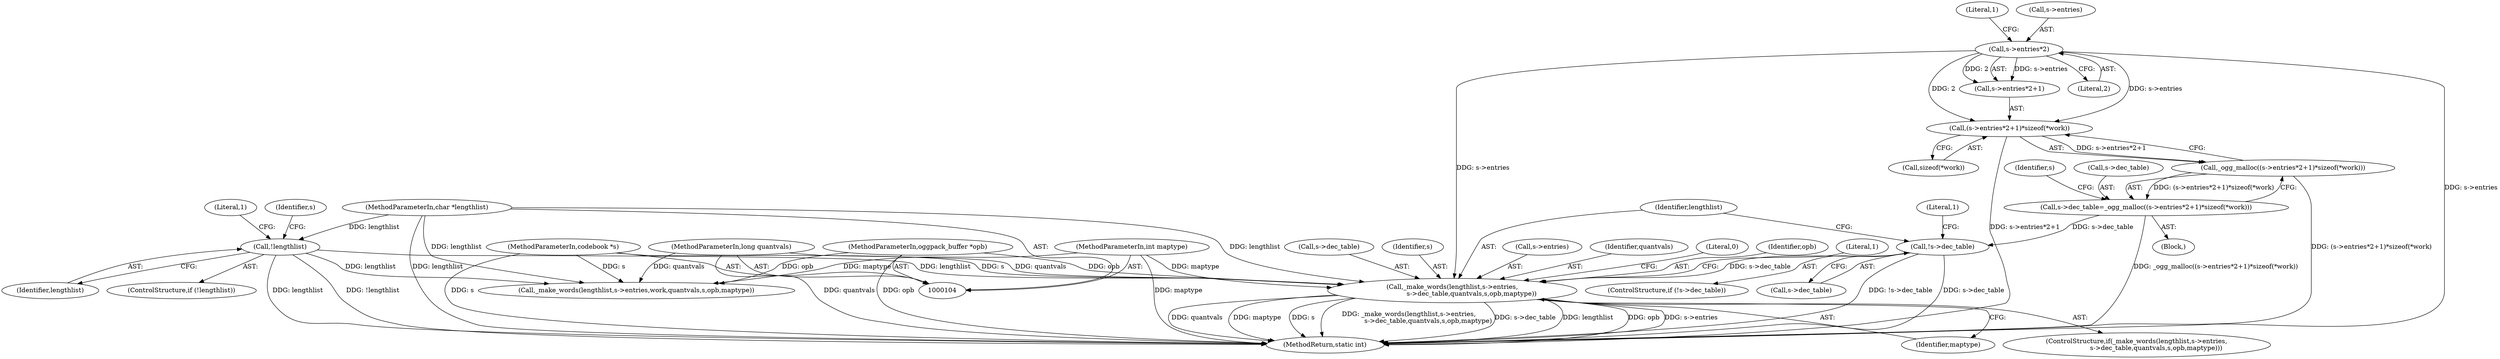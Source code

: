 digraph "0_Android_eeb4e45d5683f88488c083ecf142dc89bc3f0b47@pointer" {
"1000149" [label="(Call,_make_words(lengthlist,s->entries,\n                   s->dec_table,quantvals,s,opb,maptype))"];
"1000114" [label="(Call,!lengthlist)"];
"1000106" [label="(MethodParameterIn,char *lengthlist)"];
"1000132" [label="(Call,s->entries*2)"];
"1000142" [label="(Call,!s->dec_table)"];
"1000125" [label="(Call,s->dec_table=_ogg_malloc((s->entries*2+1)*sizeof(*work)))"];
"1000129" [label="(Call,_ogg_malloc((s->entries*2+1)*sizeof(*work)))"];
"1000130" [label="(Call,(s->entries*2+1)*sizeof(*work))"];
"1000107" [label="(MethodParameterIn,long quantvals)"];
"1000105" [label="(MethodParameterIn,codebook *s)"];
"1000108" [label="(MethodParameterIn,oggpack_buffer *opb)"];
"1000109" [label="(MethodParameterIn,int maptype)"];
"1000126" [label="(Call,s->dec_table)"];
"1000151" [label="(Call,s->entries)"];
"1000137" [label="(Literal,1)"];
"1000130" [label="(Call,(s->entries*2+1)*sizeof(*work))"];
"1000143" [label="(Call,s->dec_table)"];
"1000157" [label="(Identifier,quantvals)"];
"1000117" [label="(Literal,1)"];
"1000109" [label="(MethodParameterIn,int maptype)"];
"1000141" [label="(ControlStructure,if (!s->dec_table))"];
"1000210" [label="(Call,_make_words(lengthlist,s->entries,work,quantvals,s,opb,maptype))"];
"1000113" [label="(ControlStructure,if (!lengthlist))"];
"1000142" [label="(Call,!s->dec_table)"];
"1000164" [label="(Literal,0)"];
"1000136" [label="(Literal,2)"];
"1000148" [label="(ControlStructure,if(_make_words(lengthlist,s->entries,\n                   s->dec_table,quantvals,s,opb,maptype)))"];
"1000160" [label="(Identifier,maptype)"];
"1000108" [label="(MethodParameterIn,oggpack_buffer *opb)"];
"1000147" [label="(Literal,1)"];
"1000138" [label="(Call,sizeof(*work))"];
"1000124" [label="(Block,)"];
"1000129" [label="(Call,_ogg_malloc((s->entries*2+1)*sizeof(*work)))"];
"1000133" [label="(Call,s->entries)"];
"1000131" [label="(Call,s->entries*2+1)"];
"1000107" [label="(MethodParameterIn,long quantvals)"];
"1000159" [label="(Identifier,opb)"];
"1000125" [label="(Call,s->dec_table=_ogg_malloc((s->entries*2+1)*sizeof(*work)))"];
"1000162" [label="(Literal,1)"];
"1000106" [label="(MethodParameterIn,char *lengthlist)"];
"1000149" [label="(Call,_make_words(lengthlist,s->entries,\n                   s->dec_table,quantvals,s,opb,maptype))"];
"1000154" [label="(Call,s->dec_table)"];
"1000115" [label="(Identifier,lengthlist)"];
"1000114" [label="(Call,!lengthlist)"];
"1000132" [label="(Call,s->entries*2)"];
"1000150" [label="(Identifier,lengthlist)"];
"1000105" [label="(MethodParameterIn,codebook *s)"];
"1000158" [label="(Identifier,s)"];
"1000865" [label="(MethodReturn,static int)"];
"1000121" [label="(Identifier,s)"];
"1000144" [label="(Identifier,s)"];
"1000149" -> "1000148"  [label="AST: "];
"1000149" -> "1000160"  [label="CFG: "];
"1000150" -> "1000149"  [label="AST: "];
"1000151" -> "1000149"  [label="AST: "];
"1000154" -> "1000149"  [label="AST: "];
"1000157" -> "1000149"  [label="AST: "];
"1000158" -> "1000149"  [label="AST: "];
"1000159" -> "1000149"  [label="AST: "];
"1000160" -> "1000149"  [label="AST: "];
"1000162" -> "1000149"  [label="CFG: "];
"1000164" -> "1000149"  [label="CFG: "];
"1000149" -> "1000865"  [label="DDG: opb"];
"1000149" -> "1000865"  [label="DDG: s->entries"];
"1000149" -> "1000865"  [label="DDG: quantvals"];
"1000149" -> "1000865"  [label="DDG: maptype"];
"1000149" -> "1000865"  [label="DDG: s"];
"1000149" -> "1000865"  [label="DDG: _make_words(lengthlist,s->entries,\n                   s->dec_table,quantvals,s,opb,maptype)"];
"1000149" -> "1000865"  [label="DDG: s->dec_table"];
"1000149" -> "1000865"  [label="DDG: lengthlist"];
"1000114" -> "1000149"  [label="DDG: lengthlist"];
"1000106" -> "1000149"  [label="DDG: lengthlist"];
"1000132" -> "1000149"  [label="DDG: s->entries"];
"1000142" -> "1000149"  [label="DDG: s->dec_table"];
"1000107" -> "1000149"  [label="DDG: quantvals"];
"1000105" -> "1000149"  [label="DDG: s"];
"1000108" -> "1000149"  [label="DDG: opb"];
"1000109" -> "1000149"  [label="DDG: maptype"];
"1000114" -> "1000113"  [label="AST: "];
"1000114" -> "1000115"  [label="CFG: "];
"1000115" -> "1000114"  [label="AST: "];
"1000117" -> "1000114"  [label="CFG: "];
"1000121" -> "1000114"  [label="CFG: "];
"1000114" -> "1000865"  [label="DDG: !lengthlist"];
"1000114" -> "1000865"  [label="DDG: lengthlist"];
"1000106" -> "1000114"  [label="DDG: lengthlist"];
"1000114" -> "1000210"  [label="DDG: lengthlist"];
"1000106" -> "1000104"  [label="AST: "];
"1000106" -> "1000865"  [label="DDG: lengthlist"];
"1000106" -> "1000210"  [label="DDG: lengthlist"];
"1000132" -> "1000131"  [label="AST: "];
"1000132" -> "1000136"  [label="CFG: "];
"1000133" -> "1000132"  [label="AST: "];
"1000136" -> "1000132"  [label="AST: "];
"1000137" -> "1000132"  [label="CFG: "];
"1000132" -> "1000865"  [label="DDG: s->entries"];
"1000132" -> "1000130"  [label="DDG: s->entries"];
"1000132" -> "1000130"  [label="DDG: 2"];
"1000132" -> "1000131"  [label="DDG: s->entries"];
"1000132" -> "1000131"  [label="DDG: 2"];
"1000142" -> "1000141"  [label="AST: "];
"1000142" -> "1000143"  [label="CFG: "];
"1000143" -> "1000142"  [label="AST: "];
"1000147" -> "1000142"  [label="CFG: "];
"1000150" -> "1000142"  [label="CFG: "];
"1000142" -> "1000865"  [label="DDG: !s->dec_table"];
"1000142" -> "1000865"  [label="DDG: s->dec_table"];
"1000125" -> "1000142"  [label="DDG: s->dec_table"];
"1000125" -> "1000124"  [label="AST: "];
"1000125" -> "1000129"  [label="CFG: "];
"1000126" -> "1000125"  [label="AST: "];
"1000129" -> "1000125"  [label="AST: "];
"1000144" -> "1000125"  [label="CFG: "];
"1000125" -> "1000865"  [label="DDG: _ogg_malloc((s->entries*2+1)*sizeof(*work))"];
"1000129" -> "1000125"  [label="DDG: (s->entries*2+1)*sizeof(*work)"];
"1000129" -> "1000130"  [label="CFG: "];
"1000130" -> "1000129"  [label="AST: "];
"1000129" -> "1000865"  [label="DDG: (s->entries*2+1)*sizeof(*work)"];
"1000130" -> "1000129"  [label="DDG: s->entries*2+1"];
"1000130" -> "1000138"  [label="CFG: "];
"1000131" -> "1000130"  [label="AST: "];
"1000138" -> "1000130"  [label="AST: "];
"1000130" -> "1000865"  [label="DDG: s->entries*2+1"];
"1000107" -> "1000104"  [label="AST: "];
"1000107" -> "1000865"  [label="DDG: quantvals"];
"1000107" -> "1000210"  [label="DDG: quantvals"];
"1000105" -> "1000104"  [label="AST: "];
"1000105" -> "1000865"  [label="DDG: s"];
"1000105" -> "1000210"  [label="DDG: s"];
"1000108" -> "1000104"  [label="AST: "];
"1000108" -> "1000865"  [label="DDG: opb"];
"1000108" -> "1000210"  [label="DDG: opb"];
"1000109" -> "1000104"  [label="AST: "];
"1000109" -> "1000865"  [label="DDG: maptype"];
"1000109" -> "1000210"  [label="DDG: maptype"];
}
